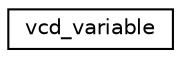 digraph G
{
  edge [fontname="Helvetica",fontsize="10",labelfontname="Helvetica",labelfontsize="10"];
  node [fontname="Helvetica",fontsize="10",shape=record];
  rankdir="LR";
  Node1 [label="vcd_variable",height=0.2,width=0.4,color="black", fillcolor="white", style="filled",URL="$structvcd__variable.html"];
}
